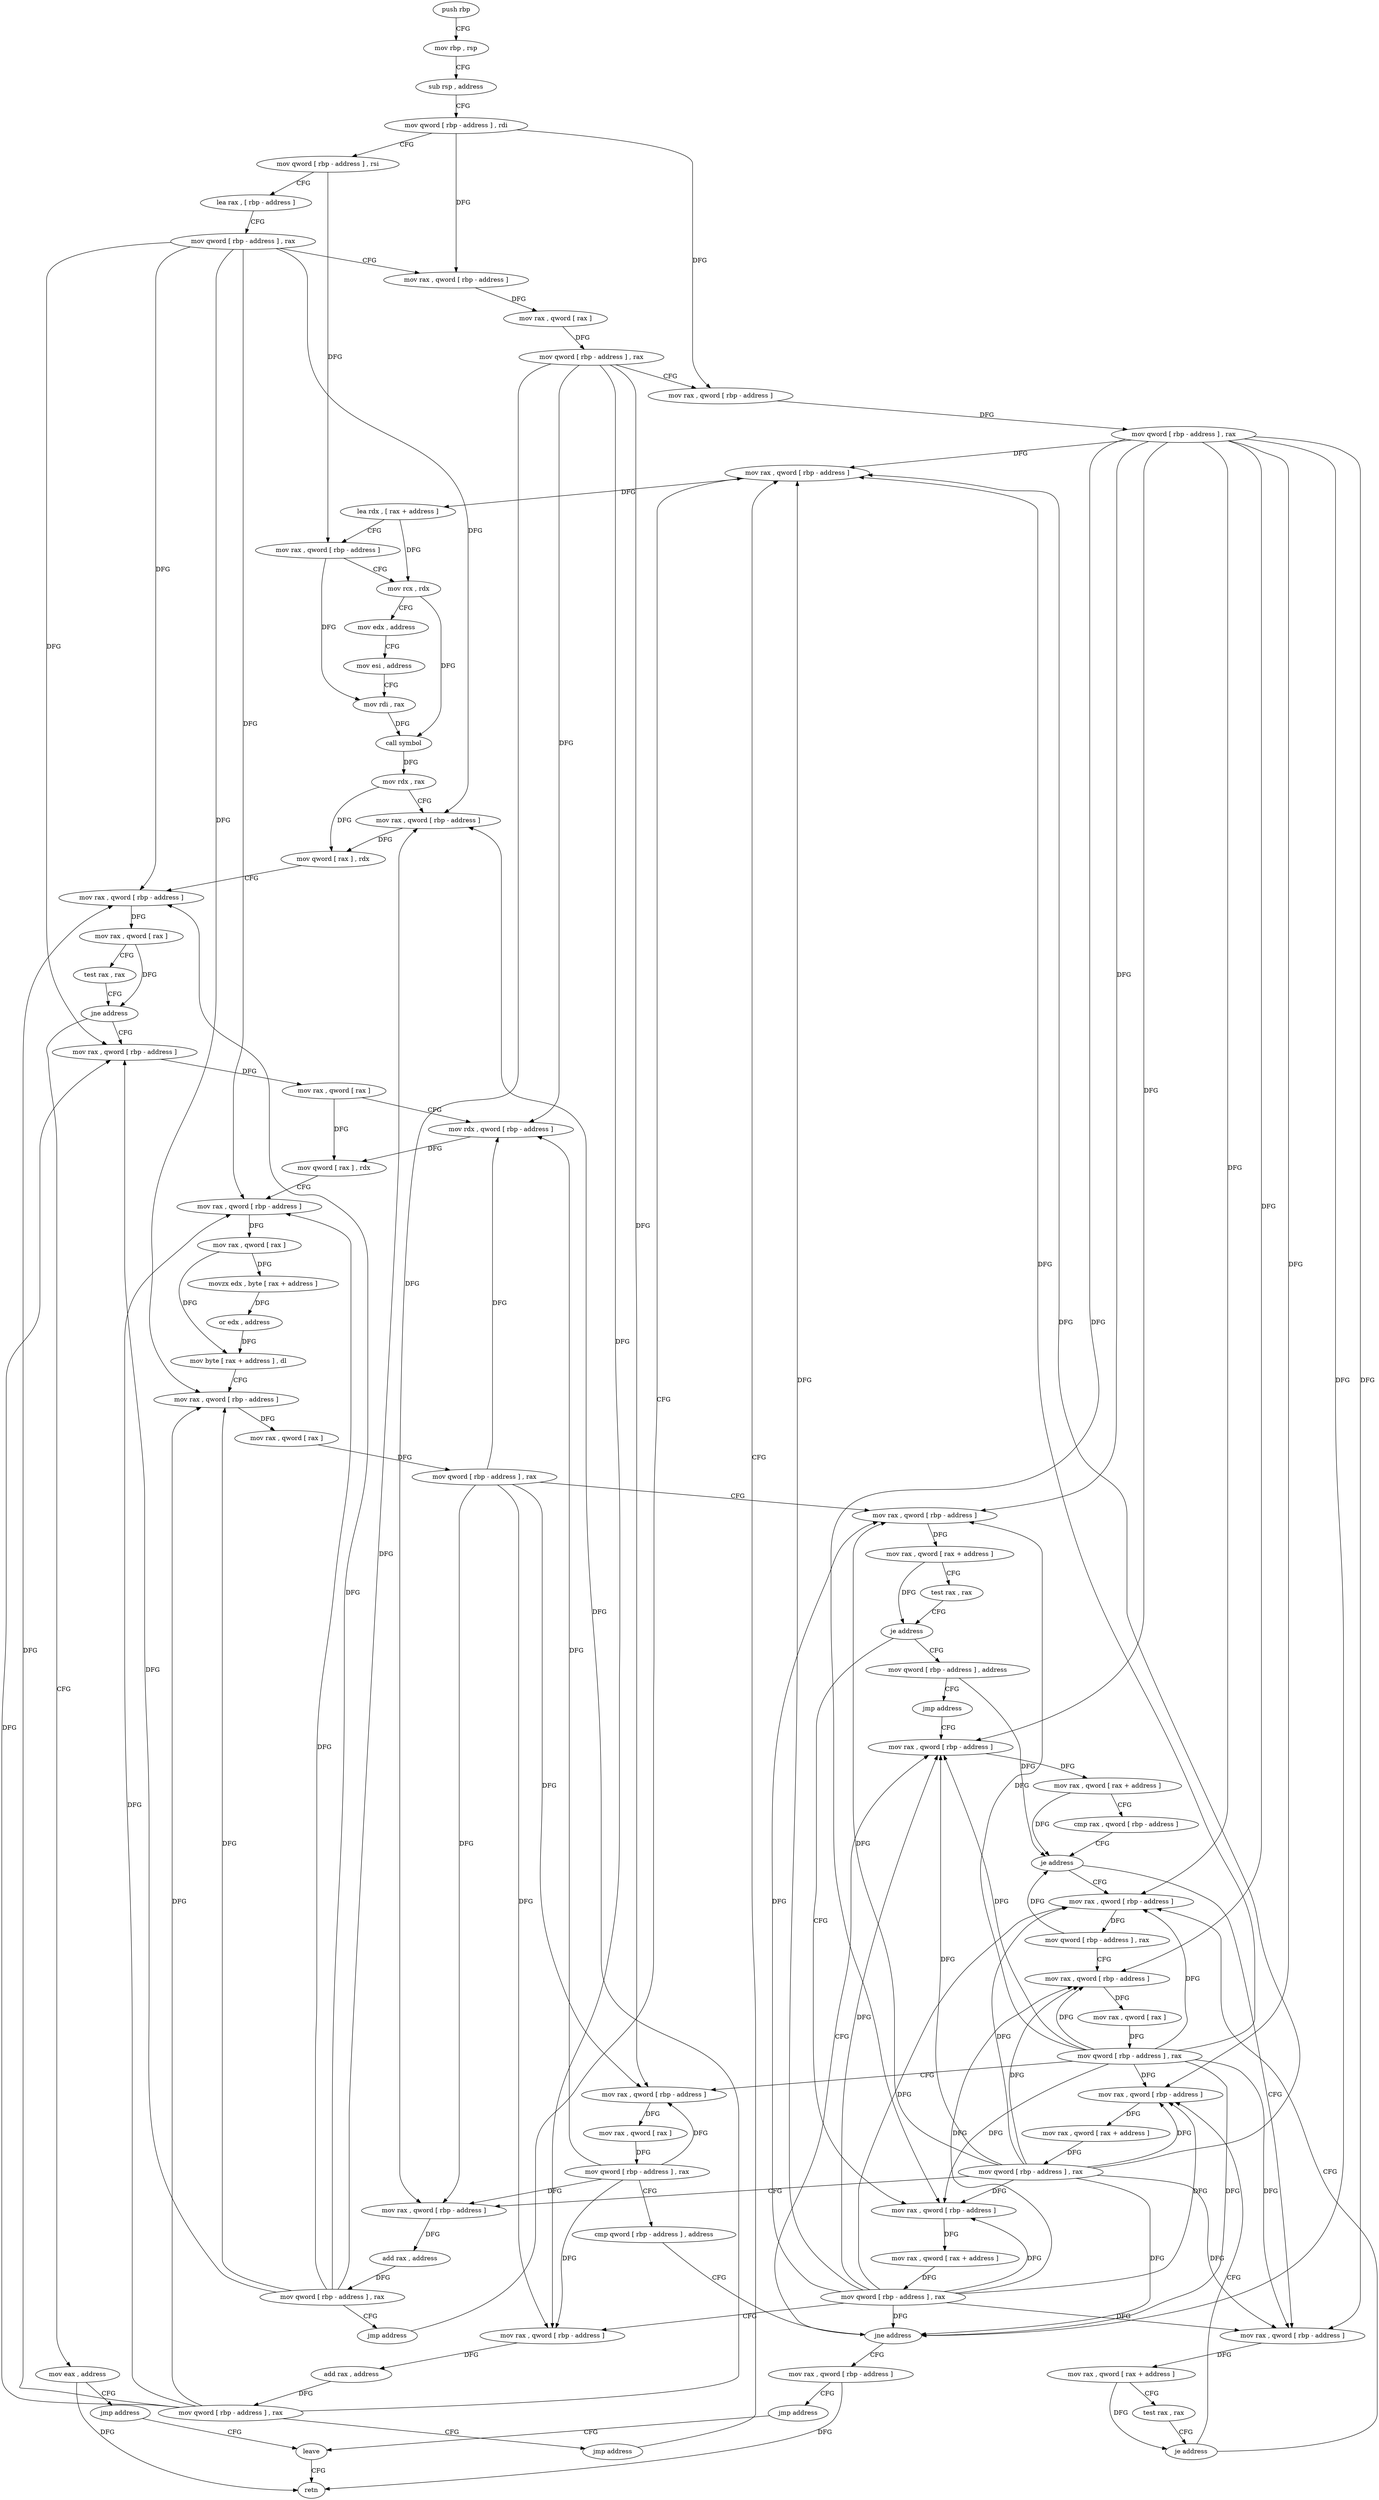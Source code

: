 digraph "func" {
"4415246" [label = "push rbp" ]
"4415247" [label = "mov rbp , rsp" ]
"4415250" [label = "sub rsp , address" ]
"4415254" [label = "mov qword [ rbp - address ] , rdi" ]
"4415258" [label = "mov qword [ rbp - address ] , rsi" ]
"4415262" [label = "lea rax , [ rbp - address ]" ]
"4415266" [label = "mov qword [ rbp - address ] , rax" ]
"4415270" [label = "mov rax , qword [ rbp - address ]" ]
"4415274" [label = "mov rax , qword [ rax ]" ]
"4415277" [label = "mov qword [ rbp - address ] , rax" ]
"4415281" [label = "mov rax , qword [ rbp - address ]" ]
"4415285" [label = "mov qword [ rbp - address ] , rax" ]
"4415289" [label = "mov rax , qword [ rbp - address ]" ]
"4415354" [label = "mov rax , qword [ rbp - address ]" ]
"4415358" [label = "mov rax , qword [ rax ]" ]
"4415361" [label = "mov rdx , qword [ rbp - address ]" ]
"4415365" [label = "mov qword [ rax ] , rdx" ]
"4415368" [label = "mov rax , qword [ rbp - address ]" ]
"4415372" [label = "mov rax , qword [ rax ]" ]
"4415375" [label = "movzx edx , byte [ rax + address ]" ]
"4415379" [label = "or edx , address" ]
"4415382" [label = "mov byte [ rax + address ] , dl" ]
"4415385" [label = "mov rax , qword [ rbp - address ]" ]
"4415389" [label = "mov rax , qword [ rax ]" ]
"4415392" [label = "mov qword [ rbp - address ] , rax" ]
"4415396" [label = "mov rax , qword [ rbp - address ]" ]
"4415400" [label = "mov rax , qword [ rax + address ]" ]
"4415404" [label = "test rax , rax" ]
"4415407" [label = "je address" ]
"4415438" [label = "mov qword [ rbp - address ] , address" ]
"4415409" [label = "mov rax , qword [ rbp - address ]" ]
"4415344" [label = "mov eax , address" ]
"4415349" [label = "jmp address" ]
"4415547" [label = "leave" ]
"4415446" [label = "jmp address" ]
"4415491" [label = "mov rax , qword [ rbp - address ]" ]
"4415413" [label = "mov rax , qword [ rax + address ]" ]
"4415417" [label = "mov qword [ rbp - address ] , rax" ]
"4415421" [label = "mov rax , qword [ rbp - address ]" ]
"4415425" [label = "add rax , address" ]
"4415429" [label = "mov qword [ rbp - address ] , rax" ]
"4415433" [label = "jmp address" ]
"4415548" [label = "retn" ]
"4415495" [label = "mov rax , qword [ rax + address ]" ]
"4415499" [label = "cmp rax , qword [ rbp - address ]" ]
"4415503" [label = "je address" ]
"4415448" [label = "mov rax , qword [ rbp - address ]" ]
"4415505" [label = "mov rax , qword [ rbp - address ]" ]
"4415293" [label = "lea rdx , [ rax + address ]" ]
"4415297" [label = "mov rax , qword [ rbp - address ]" ]
"4415301" [label = "mov rcx , rdx" ]
"4415304" [label = "mov edx , address" ]
"4415309" [label = "mov esi , address" ]
"4415314" [label = "mov rdi , rax" ]
"4415317" [label = "call symbol" ]
"4415322" [label = "mov rdx , rax" ]
"4415325" [label = "mov rax , qword [ rbp - address ]" ]
"4415329" [label = "mov qword [ rax ] , rdx" ]
"4415332" [label = "mov rax , qword [ rbp - address ]" ]
"4415336" [label = "mov rax , qword [ rax ]" ]
"4415339" [label = "test rax , rax" ]
"4415342" [label = "jne address" ]
"4415452" [label = "mov qword [ rbp - address ] , rax" ]
"4415456" [label = "mov rax , qword [ rbp - address ]" ]
"4415460" [label = "mov rax , qword [ rax ]" ]
"4415463" [label = "mov qword [ rbp - address ] , rax" ]
"4415467" [label = "mov rax , qword [ rbp - address ]" ]
"4415471" [label = "mov rax , qword [ rax ]" ]
"4415474" [label = "mov qword [ rbp - address ] , rax" ]
"4415478" [label = "cmp qword [ rbp - address ] , address" ]
"4415483" [label = "jne address" ]
"4415485" [label = "mov rax , qword [ rbp - address ]" ]
"4415509" [label = "mov rax , qword [ rax + address ]" ]
"4415513" [label = "test rax , rax" ]
"4415516" [label = "je address" ]
"4415518" [label = "mov rax , qword [ rbp - address ]" ]
"4415489" [label = "jmp address" ]
"4415522" [label = "mov rax , qword [ rax + address ]" ]
"4415526" [label = "mov qword [ rbp - address ] , rax" ]
"4415530" [label = "mov rax , qword [ rbp - address ]" ]
"4415534" [label = "add rax , address" ]
"4415538" [label = "mov qword [ rbp - address ] , rax" ]
"4415542" [label = "jmp address" ]
"4415246" -> "4415247" [ label = "CFG" ]
"4415247" -> "4415250" [ label = "CFG" ]
"4415250" -> "4415254" [ label = "CFG" ]
"4415254" -> "4415258" [ label = "CFG" ]
"4415254" -> "4415270" [ label = "DFG" ]
"4415254" -> "4415281" [ label = "DFG" ]
"4415258" -> "4415262" [ label = "CFG" ]
"4415258" -> "4415297" [ label = "DFG" ]
"4415262" -> "4415266" [ label = "CFG" ]
"4415266" -> "4415270" [ label = "CFG" ]
"4415266" -> "4415325" [ label = "DFG" ]
"4415266" -> "4415332" [ label = "DFG" ]
"4415266" -> "4415354" [ label = "DFG" ]
"4415266" -> "4415368" [ label = "DFG" ]
"4415266" -> "4415385" [ label = "DFG" ]
"4415270" -> "4415274" [ label = "DFG" ]
"4415274" -> "4415277" [ label = "DFG" ]
"4415277" -> "4415281" [ label = "CFG" ]
"4415277" -> "4415361" [ label = "DFG" ]
"4415277" -> "4415421" [ label = "DFG" ]
"4415277" -> "4415467" [ label = "DFG" ]
"4415277" -> "4415530" [ label = "DFG" ]
"4415281" -> "4415285" [ label = "DFG" ]
"4415285" -> "4415289" [ label = "DFG" ]
"4415285" -> "4415396" [ label = "DFG" ]
"4415285" -> "4415409" [ label = "DFG" ]
"4415285" -> "4415491" [ label = "DFG" ]
"4415285" -> "4415448" [ label = "DFG" ]
"4415285" -> "4415456" [ label = "DFG" ]
"4415285" -> "4415483" [ label = "DFG" ]
"4415285" -> "4415505" [ label = "DFG" ]
"4415285" -> "4415518" [ label = "DFG" ]
"4415289" -> "4415293" [ label = "DFG" ]
"4415354" -> "4415358" [ label = "DFG" ]
"4415358" -> "4415361" [ label = "CFG" ]
"4415358" -> "4415365" [ label = "DFG" ]
"4415361" -> "4415365" [ label = "DFG" ]
"4415365" -> "4415368" [ label = "CFG" ]
"4415368" -> "4415372" [ label = "DFG" ]
"4415372" -> "4415375" [ label = "DFG" ]
"4415372" -> "4415382" [ label = "DFG" ]
"4415375" -> "4415379" [ label = "DFG" ]
"4415379" -> "4415382" [ label = "DFG" ]
"4415382" -> "4415385" [ label = "CFG" ]
"4415385" -> "4415389" [ label = "DFG" ]
"4415389" -> "4415392" [ label = "DFG" ]
"4415392" -> "4415396" [ label = "CFG" ]
"4415392" -> "4415361" [ label = "DFG" ]
"4415392" -> "4415421" [ label = "DFG" ]
"4415392" -> "4415467" [ label = "DFG" ]
"4415392" -> "4415530" [ label = "DFG" ]
"4415396" -> "4415400" [ label = "DFG" ]
"4415400" -> "4415404" [ label = "CFG" ]
"4415400" -> "4415407" [ label = "DFG" ]
"4415404" -> "4415407" [ label = "CFG" ]
"4415407" -> "4415438" [ label = "CFG" ]
"4415407" -> "4415409" [ label = "CFG" ]
"4415438" -> "4415446" [ label = "CFG" ]
"4415438" -> "4415503" [ label = "DFG" ]
"4415409" -> "4415413" [ label = "DFG" ]
"4415344" -> "4415349" [ label = "CFG" ]
"4415344" -> "4415548" [ label = "DFG" ]
"4415349" -> "4415547" [ label = "CFG" ]
"4415547" -> "4415548" [ label = "CFG" ]
"4415446" -> "4415491" [ label = "CFG" ]
"4415491" -> "4415495" [ label = "DFG" ]
"4415413" -> "4415417" [ label = "DFG" ]
"4415417" -> "4415421" [ label = "CFG" ]
"4415417" -> "4415289" [ label = "DFG" ]
"4415417" -> "4415396" [ label = "DFG" ]
"4415417" -> "4415409" [ label = "DFG" ]
"4415417" -> "4415491" [ label = "DFG" ]
"4415417" -> "4415448" [ label = "DFG" ]
"4415417" -> "4415456" [ label = "DFG" ]
"4415417" -> "4415483" [ label = "DFG" ]
"4415417" -> "4415505" [ label = "DFG" ]
"4415417" -> "4415518" [ label = "DFG" ]
"4415421" -> "4415425" [ label = "DFG" ]
"4415425" -> "4415429" [ label = "DFG" ]
"4415429" -> "4415433" [ label = "CFG" ]
"4415429" -> "4415325" [ label = "DFG" ]
"4415429" -> "4415332" [ label = "DFG" ]
"4415429" -> "4415354" [ label = "DFG" ]
"4415429" -> "4415368" [ label = "DFG" ]
"4415429" -> "4415385" [ label = "DFG" ]
"4415433" -> "4415289" [ label = "CFG" ]
"4415495" -> "4415499" [ label = "CFG" ]
"4415495" -> "4415503" [ label = "DFG" ]
"4415499" -> "4415503" [ label = "CFG" ]
"4415503" -> "4415448" [ label = "CFG" ]
"4415503" -> "4415505" [ label = "CFG" ]
"4415448" -> "4415452" [ label = "DFG" ]
"4415505" -> "4415509" [ label = "DFG" ]
"4415293" -> "4415297" [ label = "CFG" ]
"4415293" -> "4415301" [ label = "DFG" ]
"4415297" -> "4415301" [ label = "CFG" ]
"4415297" -> "4415314" [ label = "DFG" ]
"4415301" -> "4415304" [ label = "CFG" ]
"4415301" -> "4415317" [ label = "DFG" ]
"4415304" -> "4415309" [ label = "CFG" ]
"4415309" -> "4415314" [ label = "CFG" ]
"4415314" -> "4415317" [ label = "DFG" ]
"4415317" -> "4415322" [ label = "DFG" ]
"4415322" -> "4415325" [ label = "CFG" ]
"4415322" -> "4415329" [ label = "DFG" ]
"4415325" -> "4415329" [ label = "DFG" ]
"4415329" -> "4415332" [ label = "CFG" ]
"4415332" -> "4415336" [ label = "DFG" ]
"4415336" -> "4415339" [ label = "CFG" ]
"4415336" -> "4415342" [ label = "DFG" ]
"4415339" -> "4415342" [ label = "CFG" ]
"4415342" -> "4415354" [ label = "CFG" ]
"4415342" -> "4415344" [ label = "CFG" ]
"4415452" -> "4415456" [ label = "CFG" ]
"4415452" -> "4415503" [ label = "DFG" ]
"4415456" -> "4415460" [ label = "DFG" ]
"4415460" -> "4415463" [ label = "DFG" ]
"4415463" -> "4415467" [ label = "CFG" ]
"4415463" -> "4415289" [ label = "DFG" ]
"4415463" -> "4415396" [ label = "DFG" ]
"4415463" -> "4415409" [ label = "DFG" ]
"4415463" -> "4415491" [ label = "DFG" ]
"4415463" -> "4415448" [ label = "DFG" ]
"4415463" -> "4415456" [ label = "DFG" ]
"4415463" -> "4415483" [ label = "DFG" ]
"4415463" -> "4415505" [ label = "DFG" ]
"4415463" -> "4415518" [ label = "DFG" ]
"4415467" -> "4415471" [ label = "DFG" ]
"4415471" -> "4415474" [ label = "DFG" ]
"4415474" -> "4415478" [ label = "CFG" ]
"4415474" -> "4415361" [ label = "DFG" ]
"4415474" -> "4415421" [ label = "DFG" ]
"4415474" -> "4415467" [ label = "DFG" ]
"4415474" -> "4415530" [ label = "DFG" ]
"4415478" -> "4415483" [ label = "CFG" ]
"4415483" -> "4415491" [ label = "CFG" ]
"4415483" -> "4415485" [ label = "CFG" ]
"4415485" -> "4415489" [ label = "CFG" ]
"4415485" -> "4415548" [ label = "DFG" ]
"4415509" -> "4415513" [ label = "CFG" ]
"4415509" -> "4415516" [ label = "DFG" ]
"4415513" -> "4415516" [ label = "CFG" ]
"4415516" -> "4415448" [ label = "CFG" ]
"4415516" -> "4415518" [ label = "CFG" ]
"4415518" -> "4415522" [ label = "DFG" ]
"4415489" -> "4415547" [ label = "CFG" ]
"4415522" -> "4415526" [ label = "DFG" ]
"4415526" -> "4415530" [ label = "CFG" ]
"4415526" -> "4415289" [ label = "DFG" ]
"4415526" -> "4415396" [ label = "DFG" ]
"4415526" -> "4415409" [ label = "DFG" ]
"4415526" -> "4415491" [ label = "DFG" ]
"4415526" -> "4415448" [ label = "DFG" ]
"4415526" -> "4415456" [ label = "DFG" ]
"4415526" -> "4415483" [ label = "DFG" ]
"4415526" -> "4415505" [ label = "DFG" ]
"4415526" -> "4415518" [ label = "DFG" ]
"4415530" -> "4415534" [ label = "DFG" ]
"4415534" -> "4415538" [ label = "DFG" ]
"4415538" -> "4415542" [ label = "CFG" ]
"4415538" -> "4415325" [ label = "DFG" ]
"4415538" -> "4415332" [ label = "DFG" ]
"4415538" -> "4415354" [ label = "DFG" ]
"4415538" -> "4415368" [ label = "DFG" ]
"4415538" -> "4415385" [ label = "DFG" ]
"4415542" -> "4415289" [ label = "CFG" ]
}
